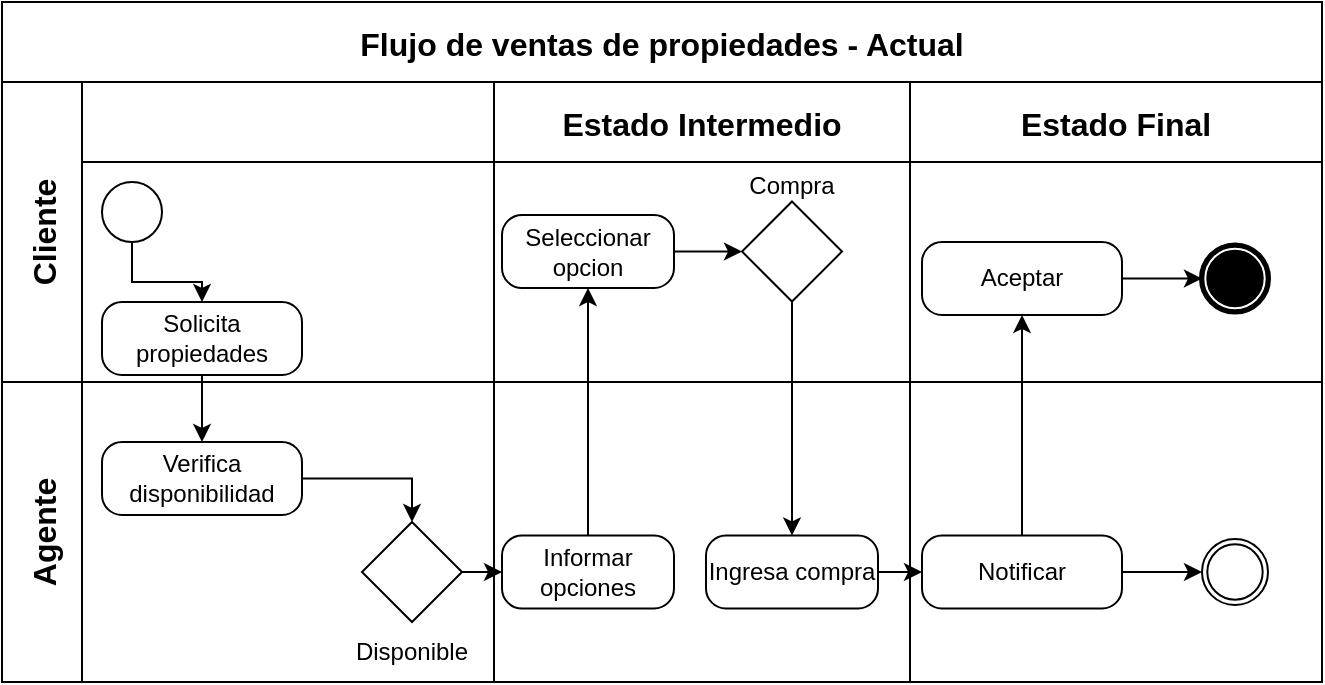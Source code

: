 <mxfile version="24.7.6">
  <diagram name="Ventas - Actual" id="HQO-HxVfIT80cwZHHfyy">
    <mxGraphModel dx="880" dy="434" grid="1" gridSize="10" guides="1" tooltips="1" connect="1" arrows="1" fold="1" page="1" pageScale="1" pageWidth="827" pageHeight="1169" math="0" shadow="0">
      <root>
        <mxCell id="0" />
        <mxCell id="1" parent="0" />
        <mxCell id="hHG_mxZY4bNIqkXp-kCM-1" value="Flujo de ventas de propiedades - Actual" style="shape=table;childLayout=tableLayout;startSize=40;collapsible=0;recursiveResize=0;expand=0;fontSize=16;fontStyle=1" parent="1" vertex="1">
          <mxGeometry x="210" y="40" width="660" height="340" as="geometry" />
        </mxCell>
        <mxCell id="hHG_mxZY4bNIqkXp-kCM-2" value="Cliente" style="shape=tableRow;horizontal=0;swimlaneHead=0;swimlaneBody=0;top=0;left=0;strokeColor=inherit;bottom=0;right=0;dropTarget=0;fontStyle=1;fillColor=none;points=[[0,0.5],[1,0.5]];portConstraint=eastwest;startSize=40;collapsible=0;recursiveResize=0;expand=0;fontSize=16;" parent="hHG_mxZY4bNIqkXp-kCM-1" vertex="1">
          <mxGeometry y="40" width="660" height="150" as="geometry" />
        </mxCell>
        <mxCell id="hHG_mxZY4bNIqkXp-kCM-3" value="" style="swimlane;swimlaneHead=0;swimlaneBody=0;fontStyle=1;strokeColor=inherit;connectable=0;fillColor=none;startSize=40;collapsible=0;recursiveResize=0;expand=0;fontSize=16;" parent="hHG_mxZY4bNIqkXp-kCM-2" vertex="1">
          <mxGeometry x="40" width="206" height="150" as="geometry">
            <mxRectangle width="206" height="150" as="alternateBounds" />
          </mxGeometry>
        </mxCell>
        <mxCell id="hHG_mxZY4bNIqkXp-kCM-14" value="" style="points=[[0.145,0.145,0],[0.5,0,0],[0.855,0.145,0],[1,0.5,0],[0.855,0.855,0],[0.5,1,0],[0.145,0.855,0],[0,0.5,0]];shape=mxgraph.bpmn.event;html=1;verticalLabelPosition=bottom;labelBackgroundColor=#ffffff;verticalAlign=top;align=center;perimeter=ellipsePerimeter;outlineConnect=0;aspect=fixed;outline=standard;symbol=general;" parent="hHG_mxZY4bNIqkXp-kCM-3" vertex="1">
          <mxGeometry x="10" y="50" width="30" height="30" as="geometry" />
        </mxCell>
        <mxCell id="hHG_mxZY4bNIqkXp-kCM-17" value="Solicita propiedades" style="points=[[0.25,0,0],[0.5,0,0],[0.75,0,0],[1,0.25,0],[1,0.5,0],[1,0.75,0],[0.75,1,0],[0.5,1,0],[0.25,1,0],[0,0.75,0],[0,0.5,0],[0,0.25,0]];shape=mxgraph.bpmn.task;whiteSpace=wrap;rectStyle=rounded;size=10;html=1;container=1;expand=0;collapsible=0;taskMarker=abstract;" parent="hHG_mxZY4bNIqkXp-kCM-3" vertex="1">
          <mxGeometry x="10" y="110" width="100" height="36.5" as="geometry" />
        </mxCell>
        <mxCell id="ljjiSESzJTh52a796ck6-3" style="edgeStyle=orthogonalEdgeStyle;rounded=0;orthogonalLoop=1;jettySize=auto;html=1;entryX=0.5;entryY=0;entryDx=0;entryDy=0;entryPerimeter=0;" edge="1" parent="hHG_mxZY4bNIqkXp-kCM-3" source="hHG_mxZY4bNIqkXp-kCM-14" target="hHG_mxZY4bNIqkXp-kCM-17">
          <mxGeometry relative="1" as="geometry" />
        </mxCell>
        <mxCell id="hHG_mxZY4bNIqkXp-kCM-4" value="Estado Intermedio" style="swimlane;swimlaneHead=0;swimlaneBody=0;fontStyle=1;strokeColor=inherit;connectable=0;fillColor=none;startSize=40;collapsible=0;recursiveResize=0;expand=0;fontSize=16;" parent="hHG_mxZY4bNIqkXp-kCM-2" vertex="1">
          <mxGeometry x="246" width="208" height="150" as="geometry">
            <mxRectangle width="208" height="150" as="alternateBounds" />
          </mxGeometry>
        </mxCell>
        <mxCell id="ljjiSESzJTh52a796ck6-8" value="&lt;font style=&quot;vertical-align: inherit;&quot;&gt;&lt;font style=&quot;vertical-align: inherit;&quot;&gt;Seleccionar opcion&lt;/font&gt;&lt;/font&gt;" style="points=[[0.25,0,0],[0.5,0,0],[0.75,0,0],[1,0.25,0],[1,0.5,0],[1,0.75,0],[0.75,1,0],[0.5,1,0],[0.25,1,0],[0,0.75,0],[0,0.5,0],[0,0.25,0]];shape=mxgraph.bpmn.task;whiteSpace=wrap;rectStyle=rounded;size=10;html=1;container=1;expand=0;collapsible=0;taskMarker=abstract;" vertex="1" parent="hHG_mxZY4bNIqkXp-kCM-4">
          <mxGeometry x="4" y="66.5" width="86" height="36.5" as="geometry" />
        </mxCell>
        <mxCell id="ljjiSESzJTh52a796ck6-10" value="" style="points=[[0.25,0.25,0],[0.5,0,0],[0.75,0.25,0],[1,0.5,0],[0.75,0.75,0],[0.5,1,0],[0.25,0.75,0],[0,0.5,0]];shape=mxgraph.bpmn.gateway2;html=1;verticalLabelPosition=bottom;labelBackgroundColor=#ffffff;verticalAlign=top;align=center;perimeter=rhombusPerimeter;outlineConnect=0;outline=none;symbol=none;" vertex="1" parent="hHG_mxZY4bNIqkXp-kCM-4">
          <mxGeometry x="124" y="59.75" width="50" height="50" as="geometry" />
        </mxCell>
        <mxCell id="ljjiSESzJTh52a796ck6-11" style="edgeStyle=orthogonalEdgeStyle;rounded=0;orthogonalLoop=1;jettySize=auto;html=1;entryX=0;entryY=0.5;entryDx=0;entryDy=0;entryPerimeter=0;" edge="1" parent="hHG_mxZY4bNIqkXp-kCM-4" source="ljjiSESzJTh52a796ck6-8" target="ljjiSESzJTh52a796ck6-10">
          <mxGeometry relative="1" as="geometry" />
        </mxCell>
        <mxCell id="ljjiSESzJTh52a796ck6-12" value="&lt;font style=&quot;vertical-align: inherit;&quot;&gt;&lt;font style=&quot;vertical-align: inherit;&quot;&gt;Compra&lt;/font&gt;&lt;/font&gt;" style="text;html=1;align=center;verticalAlign=middle;whiteSpace=wrap;rounded=0;" vertex="1" parent="hHG_mxZY4bNIqkXp-kCM-4">
          <mxGeometry x="119" y="36.5" width="60" height="30" as="geometry" />
        </mxCell>
        <mxCell id="hHG_mxZY4bNIqkXp-kCM-5" value="Estado Final" style="swimlane;swimlaneHead=0;swimlaneBody=0;fontStyle=1;strokeColor=inherit;connectable=0;fillColor=none;startSize=40;collapsible=0;recursiveResize=0;expand=0;fontSize=16;" parent="hHG_mxZY4bNIqkXp-kCM-2" vertex="1">
          <mxGeometry x="454" width="206" height="150" as="geometry">
            <mxRectangle width="206" height="150" as="alternateBounds" />
          </mxGeometry>
        </mxCell>
        <mxCell id="ljjiSESzJTh52a796ck6-15" value="Aceptar" style="points=[[0.25,0,0],[0.5,0,0],[0.75,0,0],[1,0.25,0],[1,0.5,0],[1,0.75,0],[0.75,1,0],[0.5,1,0],[0.25,1,0],[0,0.75,0],[0,0.5,0],[0,0.25,0]];shape=mxgraph.bpmn.task;whiteSpace=wrap;rectStyle=rounded;size=10;html=1;container=1;expand=0;collapsible=0;taskMarker=abstract;" vertex="1" parent="hHG_mxZY4bNIqkXp-kCM-5">
          <mxGeometry x="6" y="80" width="100" height="36.5" as="geometry" />
        </mxCell>
        <mxCell id="hHG_mxZY4bNIqkXp-kCM-15" value="" style="points=[[0.145,0.145,0],[0.5,0,0],[0.855,0.145,0],[1,0.5,0],[0.855,0.855,0],[0.5,1,0],[0.145,0.855,0],[0,0.5,0]];shape=mxgraph.bpmn.event;html=1;verticalLabelPosition=bottom;labelBackgroundColor=#ffffff;verticalAlign=top;align=center;perimeter=ellipsePerimeter;outlineConnect=0;aspect=fixed;outline=end;symbol=terminate;" parent="hHG_mxZY4bNIqkXp-kCM-5" vertex="1">
          <mxGeometry x="146" y="81.75" width="33" height="33" as="geometry" />
        </mxCell>
        <mxCell id="ljjiSESzJTh52a796ck6-19" style="edgeStyle=orthogonalEdgeStyle;rounded=0;orthogonalLoop=1;jettySize=auto;html=1;entryX=0;entryY=0.5;entryDx=0;entryDy=0;entryPerimeter=0;" edge="1" parent="hHG_mxZY4bNIqkXp-kCM-5" source="ljjiSESzJTh52a796ck6-15" target="hHG_mxZY4bNIqkXp-kCM-15">
          <mxGeometry relative="1" as="geometry" />
        </mxCell>
        <mxCell id="hHG_mxZY4bNIqkXp-kCM-6" value="Agente" style="shape=tableRow;horizontal=0;swimlaneHead=0;swimlaneBody=0;top=0;left=0;strokeColor=inherit;bottom=0;right=0;dropTarget=0;fontStyle=1;fillColor=none;points=[[0,0.5],[1,0.5]];portConstraint=eastwest;startSize=40;collapsible=0;recursiveResize=0;expand=0;fontSize=16;" parent="hHG_mxZY4bNIqkXp-kCM-1" vertex="1">
          <mxGeometry y="190" width="660" height="150" as="geometry" />
        </mxCell>
        <mxCell id="hHG_mxZY4bNIqkXp-kCM-7" value="" style="swimlane;swimlaneHead=0;swimlaneBody=0;fontStyle=1;connectable=0;strokeColor=inherit;fillColor=none;startSize=0;collapsible=0;recursiveResize=0;expand=0;fontSize=16;" parent="hHG_mxZY4bNIqkXp-kCM-6" vertex="1">
          <mxGeometry x="40" width="206" height="150" as="geometry">
            <mxRectangle width="206" height="150" as="alternateBounds" />
          </mxGeometry>
        </mxCell>
        <mxCell id="ljjiSESzJTh52a796ck6-4" style="edgeStyle=orthogonalEdgeStyle;rounded=0;orthogonalLoop=1;jettySize=auto;html=1;" edge="1" parent="hHG_mxZY4bNIqkXp-kCM-7" source="ljjiSESzJTh52a796ck6-1" target="hHG_mxZY4bNIqkXp-kCM-18">
          <mxGeometry relative="1" as="geometry" />
        </mxCell>
        <mxCell id="ljjiSESzJTh52a796ck6-1" value="&lt;font style=&quot;vertical-align: inherit;&quot;&gt;&lt;font style=&quot;vertical-align: inherit;&quot;&gt;Verifica disponibilidad&lt;/font&gt;&lt;/font&gt;" style="points=[[0.25,0,0],[0.5,0,0],[0.75,0,0],[1,0.25,0],[1,0.5,0],[1,0.75,0],[0.75,1,0],[0.5,1,0],[0.25,1,0],[0,0.75,0],[0,0.5,0],[0,0.25,0]];shape=mxgraph.bpmn.task;whiteSpace=wrap;rectStyle=rounded;size=10;html=1;container=1;expand=0;collapsible=0;taskMarker=abstract;" vertex="1" parent="hHG_mxZY4bNIqkXp-kCM-7">
          <mxGeometry x="10" y="30" width="100" height="36.5" as="geometry" />
        </mxCell>
        <mxCell id="hHG_mxZY4bNIqkXp-kCM-18" value="" style="points=[[0.25,0.25,0],[0.5,0,0],[0.75,0.25,0],[1,0.5,0],[0.75,0.75,0],[0.5,1,0],[0.25,0.75,0],[0,0.5,0]];shape=mxgraph.bpmn.gateway2;html=1;verticalLabelPosition=bottom;labelBackgroundColor=#ffffff;verticalAlign=top;align=center;perimeter=rhombusPerimeter;outlineConnect=0;outline=none;symbol=none;" parent="hHG_mxZY4bNIqkXp-kCM-7" vertex="1">
          <mxGeometry x="140" y="70" width="50" height="50" as="geometry" />
        </mxCell>
        <mxCell id="ljjiSESzJTh52a796ck6-5" value="&lt;font style=&quot;vertical-align: inherit;&quot;&gt;&lt;font style=&quot;vertical-align: inherit;&quot;&gt;Disponible&lt;/font&gt;&lt;/font&gt;" style="text;html=1;align=center;verticalAlign=middle;whiteSpace=wrap;rounded=0;" vertex="1" parent="hHG_mxZY4bNIqkXp-kCM-7">
          <mxGeometry x="135" y="120" width="60" height="30" as="geometry" />
        </mxCell>
        <mxCell id="hHG_mxZY4bNIqkXp-kCM-8" value="" style="swimlane;swimlaneHead=0;swimlaneBody=0;fontStyle=1;connectable=0;strokeColor=inherit;fillColor=none;startSize=0;collapsible=0;recursiveResize=0;expand=0;fontSize=16;" parent="hHG_mxZY4bNIqkXp-kCM-6" vertex="1">
          <mxGeometry x="246" width="208" height="150" as="geometry">
            <mxRectangle width="208" height="150" as="alternateBounds" />
          </mxGeometry>
        </mxCell>
        <mxCell id="ljjiSESzJTh52a796ck6-6" value="&lt;font style=&quot;vertical-align: inherit;&quot;&gt;&lt;font style=&quot;vertical-align: inherit;&quot;&gt;&lt;font style=&quot;vertical-align: inherit;&quot;&gt;&lt;font style=&quot;vertical-align: inherit;&quot;&gt;Informar opciones&lt;/font&gt;&lt;/font&gt;&lt;/font&gt;&lt;/font&gt;" style="points=[[0.25,0,0],[0.5,0,0],[0.75,0,0],[1,0.25,0],[1,0.5,0],[1,0.75,0],[0.75,1,0],[0.5,1,0],[0.25,1,0],[0,0.75,0],[0,0.5,0],[0,0.25,0]];shape=mxgraph.bpmn.task;whiteSpace=wrap;rectStyle=rounded;size=10;html=1;container=1;expand=0;collapsible=0;taskMarker=abstract;" vertex="1" parent="hHG_mxZY4bNIqkXp-kCM-8">
          <mxGeometry x="4" y="76.75" width="86" height="36.5" as="geometry" />
        </mxCell>
        <mxCell id="ljjiSESzJTh52a796ck6-13" value="Ingresa compra" style="points=[[0.25,0,0],[0.5,0,0],[0.75,0,0],[1,0.25,0],[1,0.5,0],[1,0.75,0],[0.75,1,0],[0.5,1,0],[0.25,1,0],[0,0.75,0],[0,0.5,0],[0,0.25,0]];shape=mxgraph.bpmn.task;whiteSpace=wrap;rectStyle=rounded;size=10;html=1;container=1;expand=0;collapsible=0;taskMarker=abstract;" vertex="1" parent="hHG_mxZY4bNIqkXp-kCM-8">
          <mxGeometry x="106" y="76.75" width="86" height="36.5" as="geometry" />
        </mxCell>
        <mxCell id="hHG_mxZY4bNIqkXp-kCM-9" value="" style="swimlane;swimlaneHead=0;swimlaneBody=0;fontStyle=1;connectable=0;strokeColor=inherit;fillColor=none;startSize=0;collapsible=0;recursiveResize=0;expand=0;fontSize=16;" parent="hHG_mxZY4bNIqkXp-kCM-6" vertex="1">
          <mxGeometry x="454" width="206" height="150" as="geometry">
            <mxRectangle width="206" height="150" as="alternateBounds" />
          </mxGeometry>
        </mxCell>
        <mxCell id="ljjiSESzJTh52a796ck6-14" value="Notificar" style="points=[[0.25,0,0],[0.5,0,0],[0.75,0,0],[1,0.25,0],[1,0.5,0],[1,0.75,0],[0.75,1,0],[0.5,1,0],[0.25,1,0],[0,0.75,0],[0,0.5,0],[0,0.25,0]];shape=mxgraph.bpmn.task;whiteSpace=wrap;rectStyle=rounded;size=10;html=1;container=1;expand=0;collapsible=0;taskMarker=abstract;" vertex="1" parent="hHG_mxZY4bNIqkXp-kCM-9">
          <mxGeometry x="6" y="76.75" width="100" height="36.5" as="geometry" />
        </mxCell>
        <mxCell id="hHG_mxZY4bNIqkXp-kCM-16" value="" style="points=[[0.145,0.145,0],[0.5,0,0],[0.855,0.145,0],[1,0.5,0],[0.855,0.855,0],[0.5,1,0],[0.145,0.855,0],[0,0.5,0]];shape=mxgraph.bpmn.event;html=1;verticalLabelPosition=bottom;labelBackgroundColor=#ffffff;verticalAlign=top;align=center;perimeter=ellipsePerimeter;outlineConnect=0;aspect=fixed;outline=throwing;symbol=general;" parent="hHG_mxZY4bNIqkXp-kCM-9" vertex="1">
          <mxGeometry x="146" y="78.5" width="33" height="33" as="geometry" />
        </mxCell>
        <mxCell id="ljjiSESzJTh52a796ck6-20" style="edgeStyle=orthogonalEdgeStyle;rounded=0;orthogonalLoop=1;jettySize=auto;html=1;entryX=0;entryY=0.5;entryDx=0;entryDy=0;entryPerimeter=0;" edge="1" parent="hHG_mxZY4bNIqkXp-kCM-9" source="ljjiSESzJTh52a796ck6-14" target="hHG_mxZY4bNIqkXp-kCM-16">
          <mxGeometry relative="1" as="geometry" />
        </mxCell>
        <mxCell id="ljjiSESzJTh52a796ck6-7" style="edgeStyle=orthogonalEdgeStyle;rounded=0;orthogonalLoop=1;jettySize=auto;html=1;" edge="1" parent="hHG_mxZY4bNIqkXp-kCM-6" source="hHG_mxZY4bNIqkXp-kCM-18" target="ljjiSESzJTh52a796ck6-6">
          <mxGeometry relative="1" as="geometry" />
        </mxCell>
        <mxCell id="ljjiSESzJTh52a796ck6-17" style="edgeStyle=orthogonalEdgeStyle;rounded=0;orthogonalLoop=1;jettySize=auto;html=1;" edge="1" parent="hHG_mxZY4bNIqkXp-kCM-6" source="ljjiSESzJTh52a796ck6-13" target="ljjiSESzJTh52a796ck6-14">
          <mxGeometry relative="1" as="geometry" />
        </mxCell>
        <mxCell id="ljjiSESzJTh52a796ck6-2" style="edgeStyle=orthogonalEdgeStyle;rounded=0;orthogonalLoop=1;jettySize=auto;html=1;entryX=0.5;entryY=0;entryDx=0;entryDy=0;entryPerimeter=0;" edge="1" parent="hHG_mxZY4bNIqkXp-kCM-1" source="hHG_mxZY4bNIqkXp-kCM-17" target="ljjiSESzJTh52a796ck6-1">
          <mxGeometry relative="1" as="geometry" />
        </mxCell>
        <mxCell id="ljjiSESzJTh52a796ck6-9" style="edgeStyle=orthogonalEdgeStyle;rounded=0;orthogonalLoop=1;jettySize=auto;html=1;" edge="1" parent="hHG_mxZY4bNIqkXp-kCM-1" source="ljjiSESzJTh52a796ck6-6" target="ljjiSESzJTh52a796ck6-8">
          <mxGeometry relative="1" as="geometry" />
        </mxCell>
        <mxCell id="ljjiSESzJTh52a796ck6-16" style="edgeStyle=orthogonalEdgeStyle;rounded=0;orthogonalLoop=1;jettySize=auto;html=1;entryX=0.5;entryY=0;entryDx=0;entryDy=0;entryPerimeter=0;" edge="1" parent="hHG_mxZY4bNIqkXp-kCM-1" source="ljjiSESzJTh52a796ck6-10" target="ljjiSESzJTh52a796ck6-13">
          <mxGeometry relative="1" as="geometry" />
        </mxCell>
        <mxCell id="ljjiSESzJTh52a796ck6-18" style="edgeStyle=orthogonalEdgeStyle;rounded=0;orthogonalLoop=1;jettySize=auto;html=1;" edge="1" parent="hHG_mxZY4bNIqkXp-kCM-1" source="ljjiSESzJTh52a796ck6-14" target="ljjiSESzJTh52a796ck6-15">
          <mxGeometry relative="1" as="geometry" />
        </mxCell>
      </root>
    </mxGraphModel>
  </diagram>
</mxfile>

